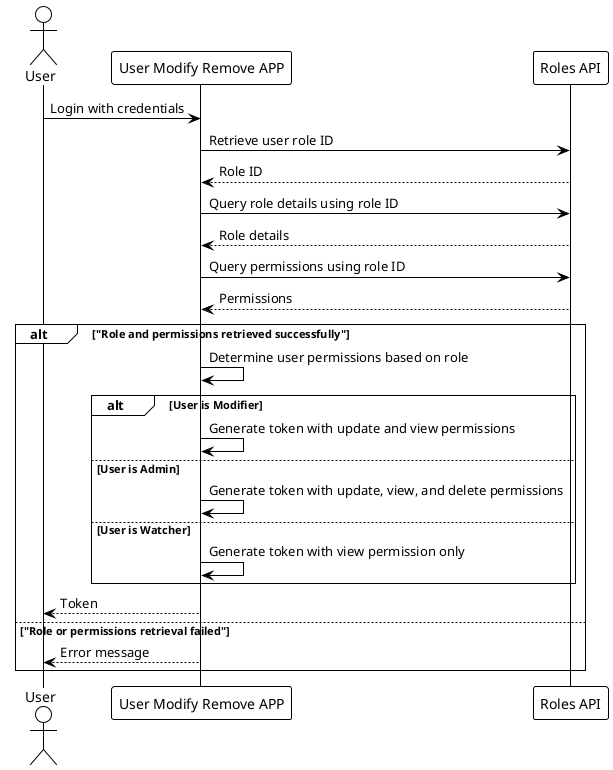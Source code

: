 @startuml
!theme plain

actor User
participant "User Modify Remove APP" as App
participant "Roles API" as RoleAPI

User -> App: Login with credentials
App -> RoleAPI: Retrieve user role ID
RoleAPI --> App: Role ID
App -> RoleAPI: Query role details using role ID
RoleAPI --> App: Role details
App -> RoleAPI: Query permissions using role ID
RoleAPI --> App: Permissions
alt "Role and permissions retrieved successfully"
    App -> App: Determine user permissions based on role
    alt User is Modifier
        App -> App: Generate token with update and view permissions
    else User is Admin
        App -> App: Generate token with update, view, and delete permissions
    else User is Watcher
        App -> App: Generate token with view permission only
    end
    App --> User: Token
else "Role or permissions retrieval failed"
    App --> User: Error message
end

@enduml
